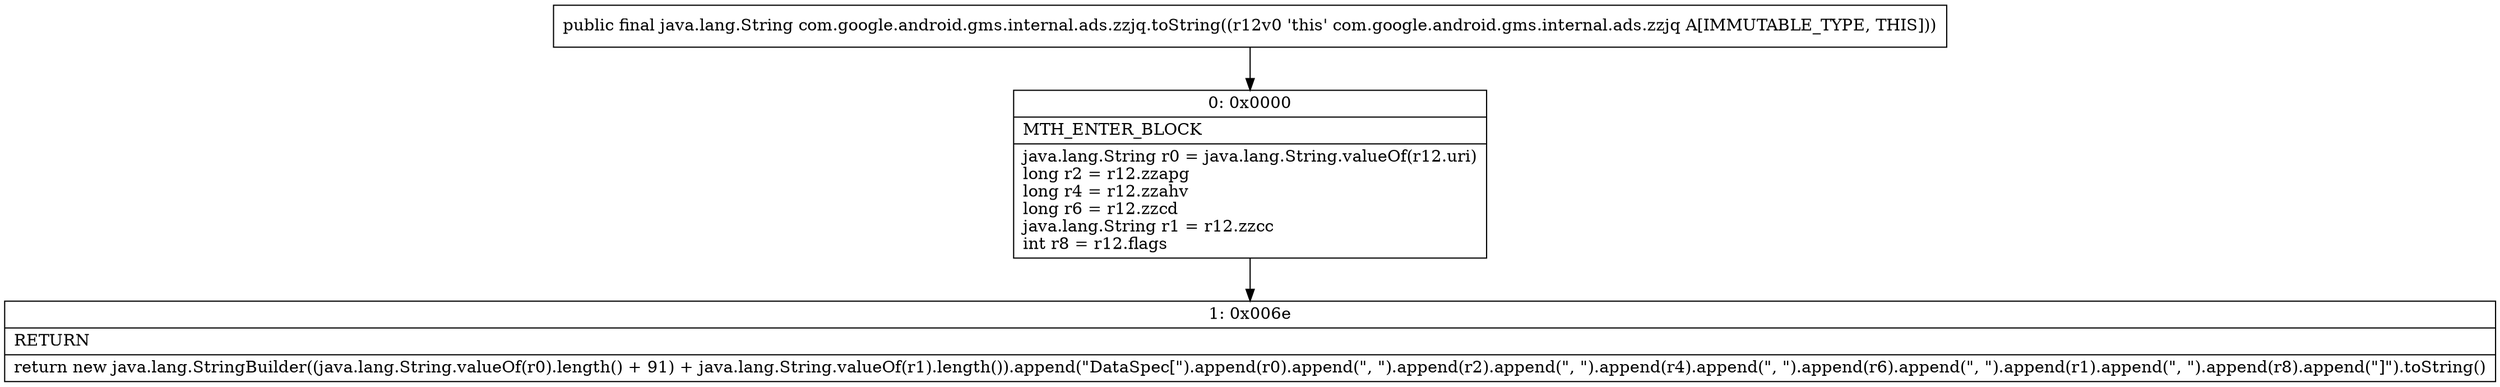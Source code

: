 digraph "CFG forcom.google.android.gms.internal.ads.zzjq.toString()Ljava\/lang\/String;" {
Node_0 [shape=record,label="{0\:\ 0x0000|MTH_ENTER_BLOCK\l|java.lang.String r0 = java.lang.String.valueOf(r12.uri)\llong r2 = r12.zzapg\llong r4 = r12.zzahv\llong r6 = r12.zzcd\ljava.lang.String r1 = r12.zzcc\lint r8 = r12.flags\l}"];
Node_1 [shape=record,label="{1\:\ 0x006e|RETURN\l|return new java.lang.StringBuilder((java.lang.String.valueOf(r0).length() + 91) + java.lang.String.valueOf(r1).length()).append(\"DataSpec[\").append(r0).append(\", \").append(r2).append(\", \").append(r4).append(\", \").append(r6).append(\", \").append(r1).append(\", \").append(r8).append(\"]\").toString()\l}"];
MethodNode[shape=record,label="{public final java.lang.String com.google.android.gms.internal.ads.zzjq.toString((r12v0 'this' com.google.android.gms.internal.ads.zzjq A[IMMUTABLE_TYPE, THIS])) }"];
MethodNode -> Node_0;
Node_0 -> Node_1;
}

